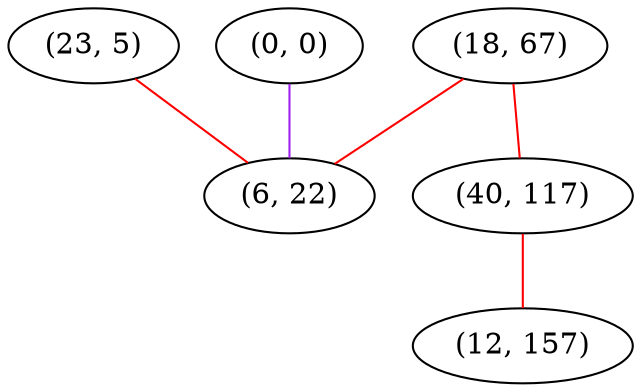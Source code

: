 graph "" {
"(23, 5)";
"(18, 67)";
"(40, 117)";
"(0, 0)";
"(6, 22)";
"(12, 157)";
"(23, 5)" -- "(6, 22)"  [color=red, key=0, weight=1];
"(18, 67)" -- "(40, 117)"  [color=red, key=0, weight=1];
"(18, 67)" -- "(6, 22)"  [color=red, key=0, weight=1];
"(40, 117)" -- "(12, 157)"  [color=red, key=0, weight=1];
"(0, 0)" -- "(6, 22)"  [color=purple, key=0, weight=4];
}
